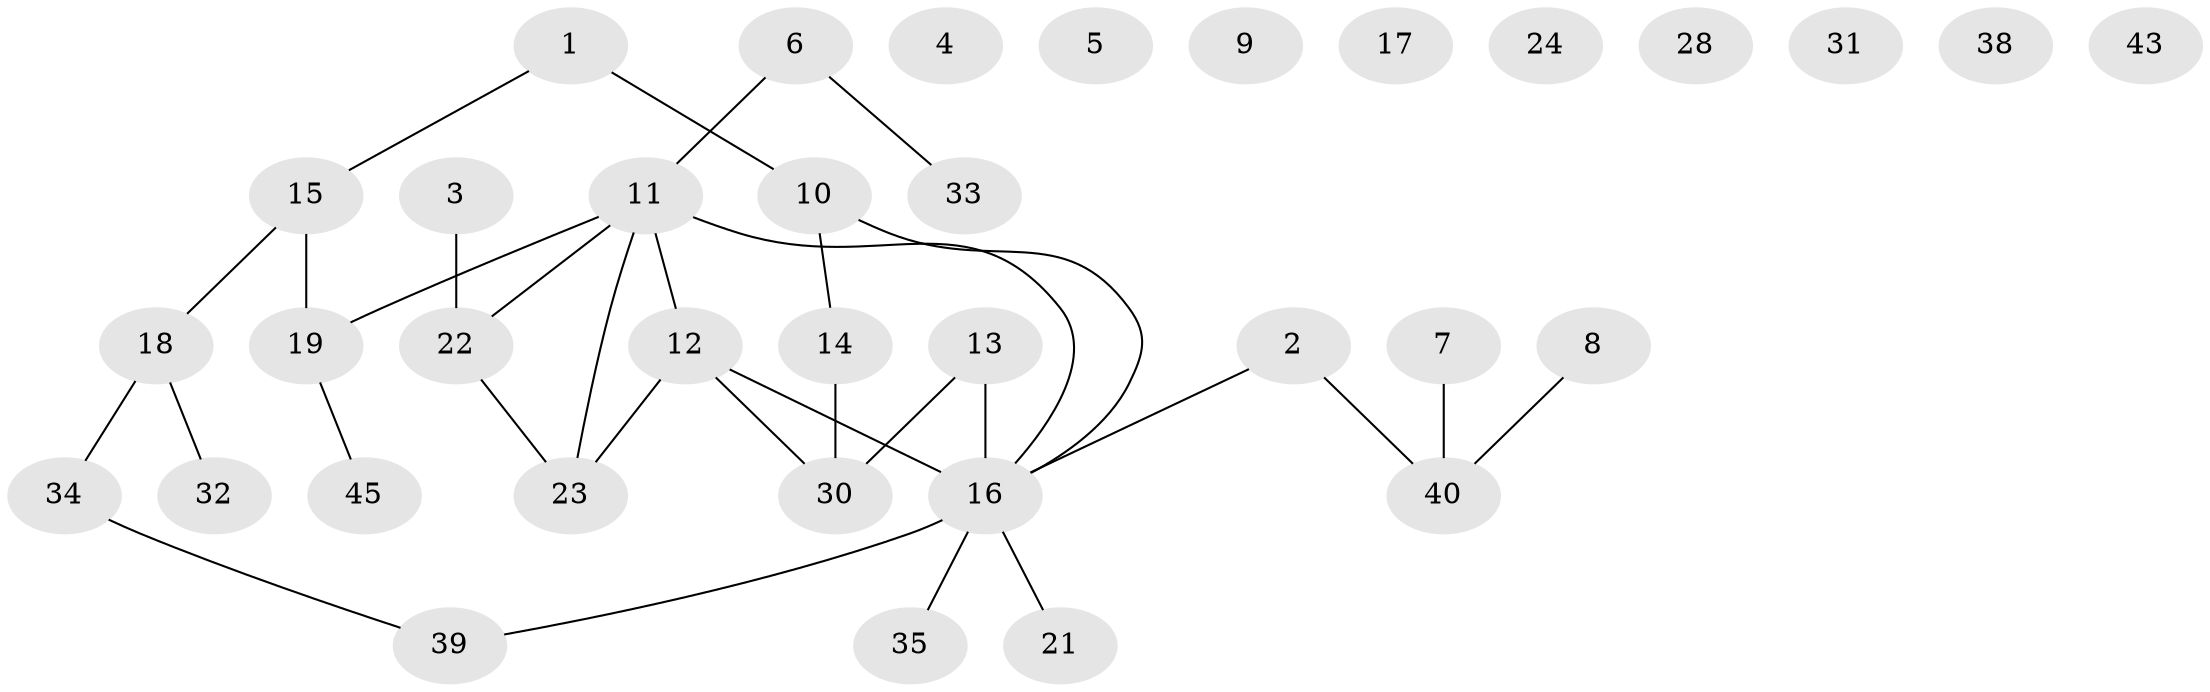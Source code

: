 // Generated by graph-tools (version 1.1) at 2025/23/03/03/25 07:23:26]
// undirected, 35 vertices, 32 edges
graph export_dot {
graph [start="1"]
  node [color=gray90,style=filled];
  1;
  2;
  3;
  4;
  5;
  6 [super="+20"];
  7;
  8;
  9;
  10 [super="+25"];
  11 [super="+29"];
  12 [super="+26"];
  13 [super="+49"];
  14 [super="+36"];
  15 [super="+41"];
  16 [super="+44"];
  17;
  18 [super="+27"];
  19 [super="+37"];
  21;
  22 [super="+42"];
  23 [super="+48"];
  24;
  28;
  30 [super="+47"];
  31;
  32;
  33;
  34 [super="+46"];
  35;
  38;
  39;
  40 [super="+50"];
  43;
  45;
  1 -- 10;
  1 -- 15;
  2 -- 16;
  2 -- 40;
  3 -- 22;
  6 -- 11;
  6 -- 33;
  7 -- 40;
  8 -- 40;
  10 -- 16;
  10 -- 14;
  11 -- 12;
  11 -- 16;
  11 -- 19;
  11 -- 22;
  11 -- 23;
  12 -- 23;
  12 -- 30;
  12 -- 16;
  13 -- 30;
  13 -- 16 [weight=2];
  14 -- 30;
  15 -- 18;
  15 -- 19;
  16 -- 21;
  16 -- 35;
  16 -- 39;
  18 -- 32;
  18 -- 34;
  19 -- 45;
  22 -- 23;
  34 -- 39;
}
